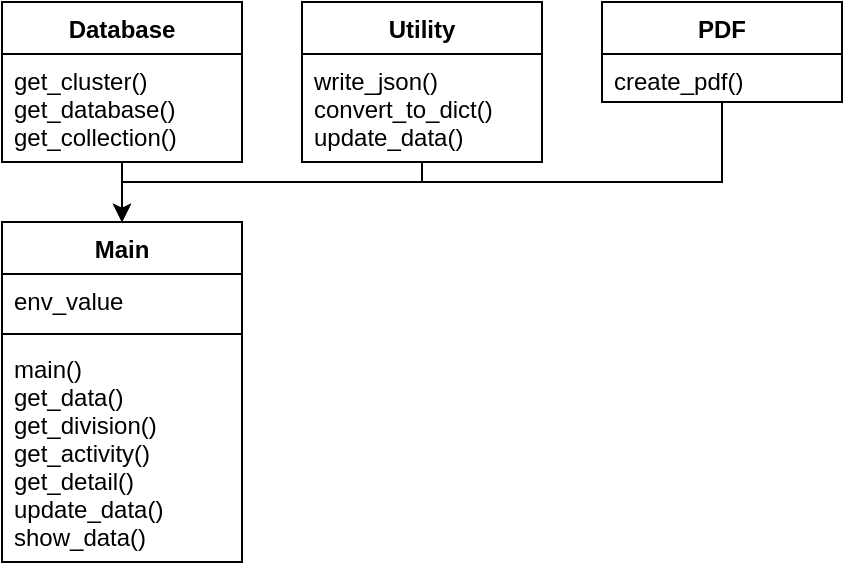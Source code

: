 <mxfile version="17.4.6" type="github">
  <diagram id="C5RBs43oDa-KdzZeNtuy" name="Page-1">
    <mxGraphModel dx="1065" dy="483" grid="1" gridSize="10" guides="1" tooltips="1" connect="1" arrows="1" fold="1" page="1" pageScale="1" pageWidth="827" pageHeight="1169" math="0" shadow="0">
      <root>
        <mxCell id="WIyWlLk6GJQsqaUBKTNV-0" />
        <mxCell id="WIyWlLk6GJQsqaUBKTNV-1" parent="WIyWlLk6GJQsqaUBKTNV-0" />
        <mxCell id="EFWkqa2RWy8F5RKzTzuc-24" style="edgeStyle=orthogonalEdgeStyle;rounded=0;orthogonalLoop=1;jettySize=auto;html=1;entryX=0.5;entryY=0;entryDx=0;entryDy=0;" parent="WIyWlLk6GJQsqaUBKTNV-1" source="EFWkqa2RWy8F5RKzTzuc-0" target="EFWkqa2RWy8F5RKzTzuc-20" edge="1">
          <mxGeometry relative="1" as="geometry" />
        </mxCell>
        <mxCell id="EFWkqa2RWy8F5RKzTzuc-0" value="Database" style="swimlane;fontStyle=1;align=center;verticalAlign=top;childLayout=stackLayout;horizontal=1;startSize=26;horizontalStack=0;resizeParent=1;resizeParentMax=0;resizeLast=0;collapsible=1;marginBottom=0;" parent="WIyWlLk6GJQsqaUBKTNV-1" vertex="1">
          <mxGeometry x="30" y="30" width="120" height="80" as="geometry">
            <mxRectangle x="30" y="30" width="90" height="26" as="alternateBounds" />
          </mxGeometry>
        </mxCell>
        <mxCell id="EFWkqa2RWy8F5RKzTzuc-3" value="get_cluster()&#xa;get_database()&#xa;get_collection()&#xa;" style="text;strokeColor=none;fillColor=none;align=left;verticalAlign=top;spacingLeft=4;spacingRight=4;overflow=hidden;rotatable=0;points=[[0,0.5],[1,0.5]];portConstraint=eastwest;" parent="EFWkqa2RWy8F5RKzTzuc-0" vertex="1">
          <mxGeometry y="26" width="120" height="54" as="geometry" />
        </mxCell>
        <mxCell id="EFWkqa2RWy8F5RKzTzuc-25" style="edgeStyle=orthogonalEdgeStyle;rounded=0;orthogonalLoop=1;jettySize=auto;html=1;entryX=0.5;entryY=0;entryDx=0;entryDy=0;" parent="WIyWlLk6GJQsqaUBKTNV-1" source="EFWkqa2RWy8F5RKzTzuc-16" target="EFWkqa2RWy8F5RKzTzuc-20" edge="1">
          <mxGeometry relative="1" as="geometry">
            <Array as="points">
              <mxPoint x="240" y="120" />
              <mxPoint x="90" y="120" />
            </Array>
          </mxGeometry>
        </mxCell>
        <mxCell id="EFWkqa2RWy8F5RKzTzuc-16" value="Utility" style="swimlane;fontStyle=1;align=center;verticalAlign=top;childLayout=stackLayout;horizontal=1;startSize=26;horizontalStack=0;resizeParent=1;resizeParentMax=0;resizeLast=0;collapsible=1;marginBottom=0;" parent="WIyWlLk6GJQsqaUBKTNV-1" vertex="1">
          <mxGeometry x="180" y="30" width="120" height="80" as="geometry">
            <mxRectangle x="30" y="30" width="90" height="26" as="alternateBounds" />
          </mxGeometry>
        </mxCell>
        <mxCell id="EFWkqa2RWy8F5RKzTzuc-17" value="write_json()&#xa;convert_to_dict()&#xa;update_data()" style="text;strokeColor=none;fillColor=none;align=left;verticalAlign=top;spacingLeft=4;spacingRight=4;overflow=hidden;rotatable=0;points=[[0,0.5],[1,0.5]];portConstraint=eastwest;" parent="EFWkqa2RWy8F5RKzTzuc-16" vertex="1">
          <mxGeometry y="26" width="120" height="54" as="geometry" />
        </mxCell>
        <mxCell id="EFWkqa2RWy8F5RKzTzuc-20" value="Main" style="swimlane;fontStyle=1;align=center;verticalAlign=top;childLayout=stackLayout;horizontal=1;startSize=26;horizontalStack=0;resizeParent=1;resizeParentMax=0;resizeLast=0;collapsible=1;marginBottom=0;strokeColor=#000000;" parent="WIyWlLk6GJQsqaUBKTNV-1" vertex="1">
          <mxGeometry x="30" y="140" width="120" height="170" as="geometry" />
        </mxCell>
        <mxCell id="EFWkqa2RWy8F5RKzTzuc-21" value="env_value" style="text;strokeColor=none;fillColor=none;align=left;verticalAlign=top;spacingLeft=4;spacingRight=4;overflow=hidden;rotatable=0;points=[[0,0.5],[1,0.5]];portConstraint=eastwest;" parent="EFWkqa2RWy8F5RKzTzuc-20" vertex="1">
          <mxGeometry y="26" width="120" height="26" as="geometry" />
        </mxCell>
        <mxCell id="EFWkqa2RWy8F5RKzTzuc-22" value="" style="line;strokeWidth=1;fillColor=none;align=left;verticalAlign=middle;spacingTop=-1;spacingLeft=3;spacingRight=3;rotatable=0;labelPosition=right;points=[];portConstraint=eastwest;" parent="EFWkqa2RWy8F5RKzTzuc-20" vertex="1">
          <mxGeometry y="52" width="120" height="8" as="geometry" />
        </mxCell>
        <mxCell id="EFWkqa2RWy8F5RKzTzuc-23" value="main()&#xa;get_data()&#xa;get_division()&#xa;get_activity()&#xa;get_detail()&#xa;update_data()&#xa;show_data()" style="text;strokeColor=none;fillColor=none;align=left;verticalAlign=top;spacingLeft=4;spacingRight=4;overflow=hidden;rotatable=0;points=[[0,0.5],[1,0.5]];portConstraint=eastwest;" parent="EFWkqa2RWy8F5RKzTzuc-20" vertex="1">
          <mxGeometry y="60" width="120" height="110" as="geometry" />
        </mxCell>
        <mxCell id="353MptOuK3r4tUdgw11d-5" style="edgeStyle=orthogonalEdgeStyle;rounded=0;orthogonalLoop=1;jettySize=auto;html=1;entryX=0.5;entryY=0;entryDx=0;entryDy=0;" edge="1" parent="WIyWlLk6GJQsqaUBKTNV-1" source="353MptOuK3r4tUdgw11d-0" target="EFWkqa2RWy8F5RKzTzuc-20">
          <mxGeometry relative="1" as="geometry">
            <Array as="points">
              <mxPoint x="390" y="120" />
              <mxPoint x="90" y="120" />
            </Array>
          </mxGeometry>
        </mxCell>
        <mxCell id="353MptOuK3r4tUdgw11d-0" value="PDF" style="swimlane;fontStyle=1;align=center;verticalAlign=top;childLayout=stackLayout;horizontal=1;startSize=26;horizontalStack=0;resizeParent=1;resizeParentMax=0;resizeLast=0;collapsible=1;marginBottom=0;" vertex="1" parent="WIyWlLk6GJQsqaUBKTNV-1">
          <mxGeometry x="330" y="30" width="120" height="50" as="geometry">
            <mxRectangle x="30" y="30" width="90" height="26" as="alternateBounds" />
          </mxGeometry>
        </mxCell>
        <mxCell id="353MptOuK3r4tUdgw11d-1" value="create_pdf()" style="text;strokeColor=none;fillColor=none;align=left;verticalAlign=top;spacingLeft=4;spacingRight=4;overflow=hidden;rotatable=0;points=[[0,0.5],[1,0.5]];portConstraint=eastwest;" vertex="1" parent="353MptOuK3r4tUdgw11d-0">
          <mxGeometry y="26" width="120" height="24" as="geometry" />
        </mxCell>
      </root>
    </mxGraphModel>
  </diagram>
</mxfile>
